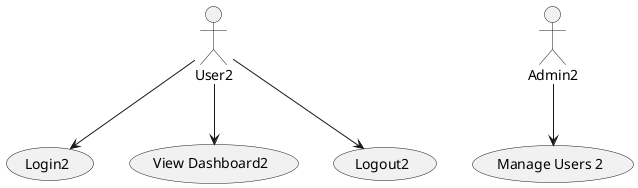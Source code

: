@startuml
:User2: --> (Login2)
:User2: --> (View Dashboard2)
:User2: --> (Logout2)
:Admin2: --> (Manage Users 2)
@enduml
